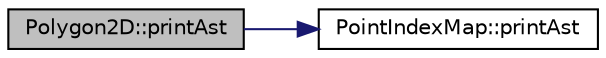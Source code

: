 digraph "Polygon2D::printAst"
{
  edge [fontname="Helvetica",fontsize="10",labelfontname="Helvetica",labelfontsize="10"];
  node [fontname="Helvetica",fontsize="10",shape=record];
  rankdir="LR";
  Node17 [label="Polygon2D::printAst",height=0.2,width=0.4,color="black", fillcolor="grey75", style="filled", fontcolor="black"];
  Node17 -> Node18 [color="midnightblue",fontsize="10",style="solid",fontname="Helvetica"];
  Node18 [label="PointIndexMap::printAst",height=0.2,width=0.4,color="black", fillcolor="white", style="filled",URL="$classPointIndexMap.html#a41743c58b79a27bbf8631b46c05380f9",tooltip="Generate AST output for this object. "];
}

